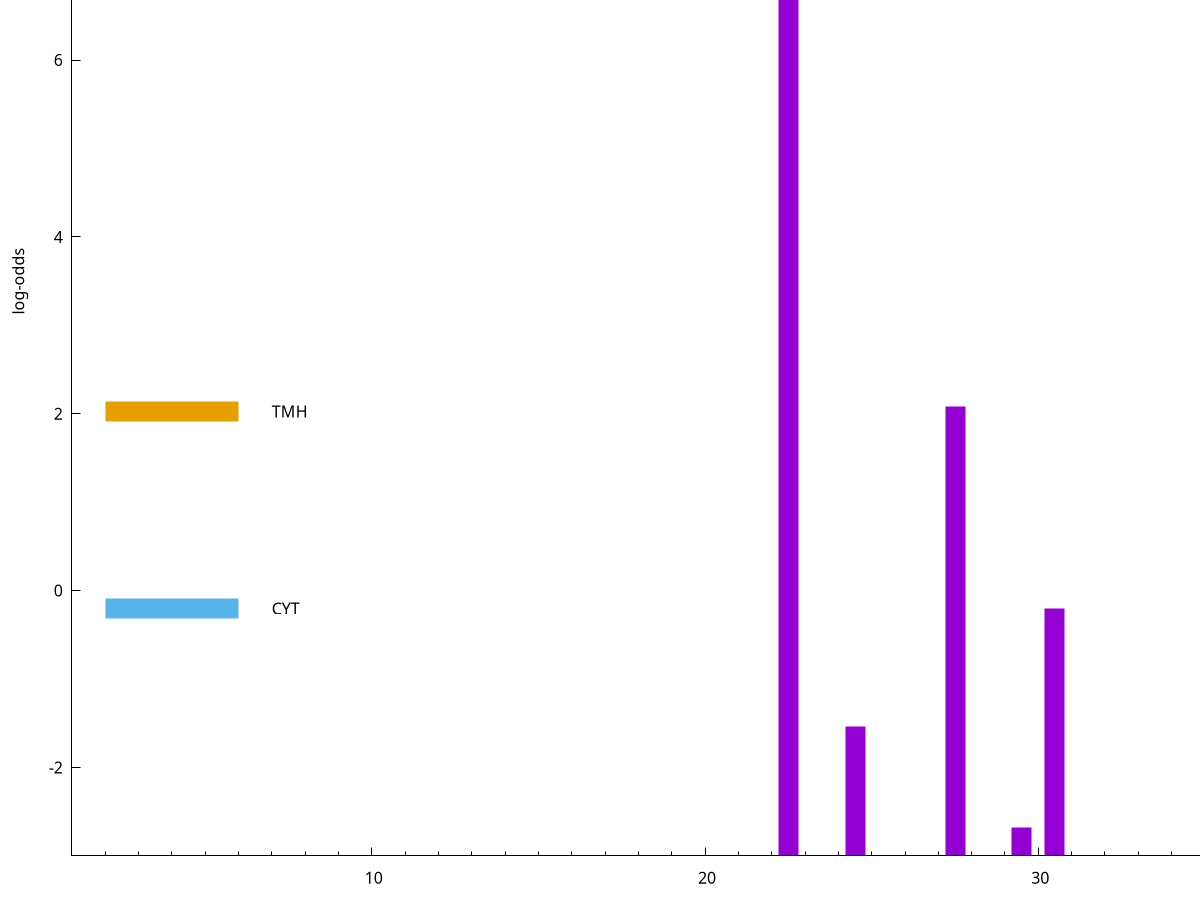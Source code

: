 set title "LipoP predictions for SRR5666516.gff"
set size 2., 1.4
set xrange [1:70] 
set mxtics 10
set yrange [-3:10]
set y2range [0:13]
set ylabel "log-odds"
set term postscript eps color solid "Helvetica" 30
set output "SRR5666516.gff.eps"
set arrow from 2,8.36301 to 6,8.36301 nohead lt 1 lw 20
set label "SpI" at 7,8.36301
set arrow from 2,2.02521 to 6,2.02521 nohead lt 4 lw 20
set label "TMH" at 7,2.02521
set arrow from 2,-0.200913 to 6,-0.200913 nohead lt 3 lw 20
set label "CYT" at 7,-0.200913
set arrow from 2,8.36301 to 6,8.36301 nohead lt 1 lw 20
set label "SpI" at 7,8.36301
# NOTE: The scores below are the log-odds scores with the threshold
# NOTE: subtracted (a hack to make gnuplot make the histogram all
# NOTE: look nice).
plot "-" axes x1y2 title "" with impulses lt 1 lw 20
22.500000 11.337740
27.500000 5.081430
30.500000 2.803102
24.500000 1.464710
29.500000 0.318430
e
exit
